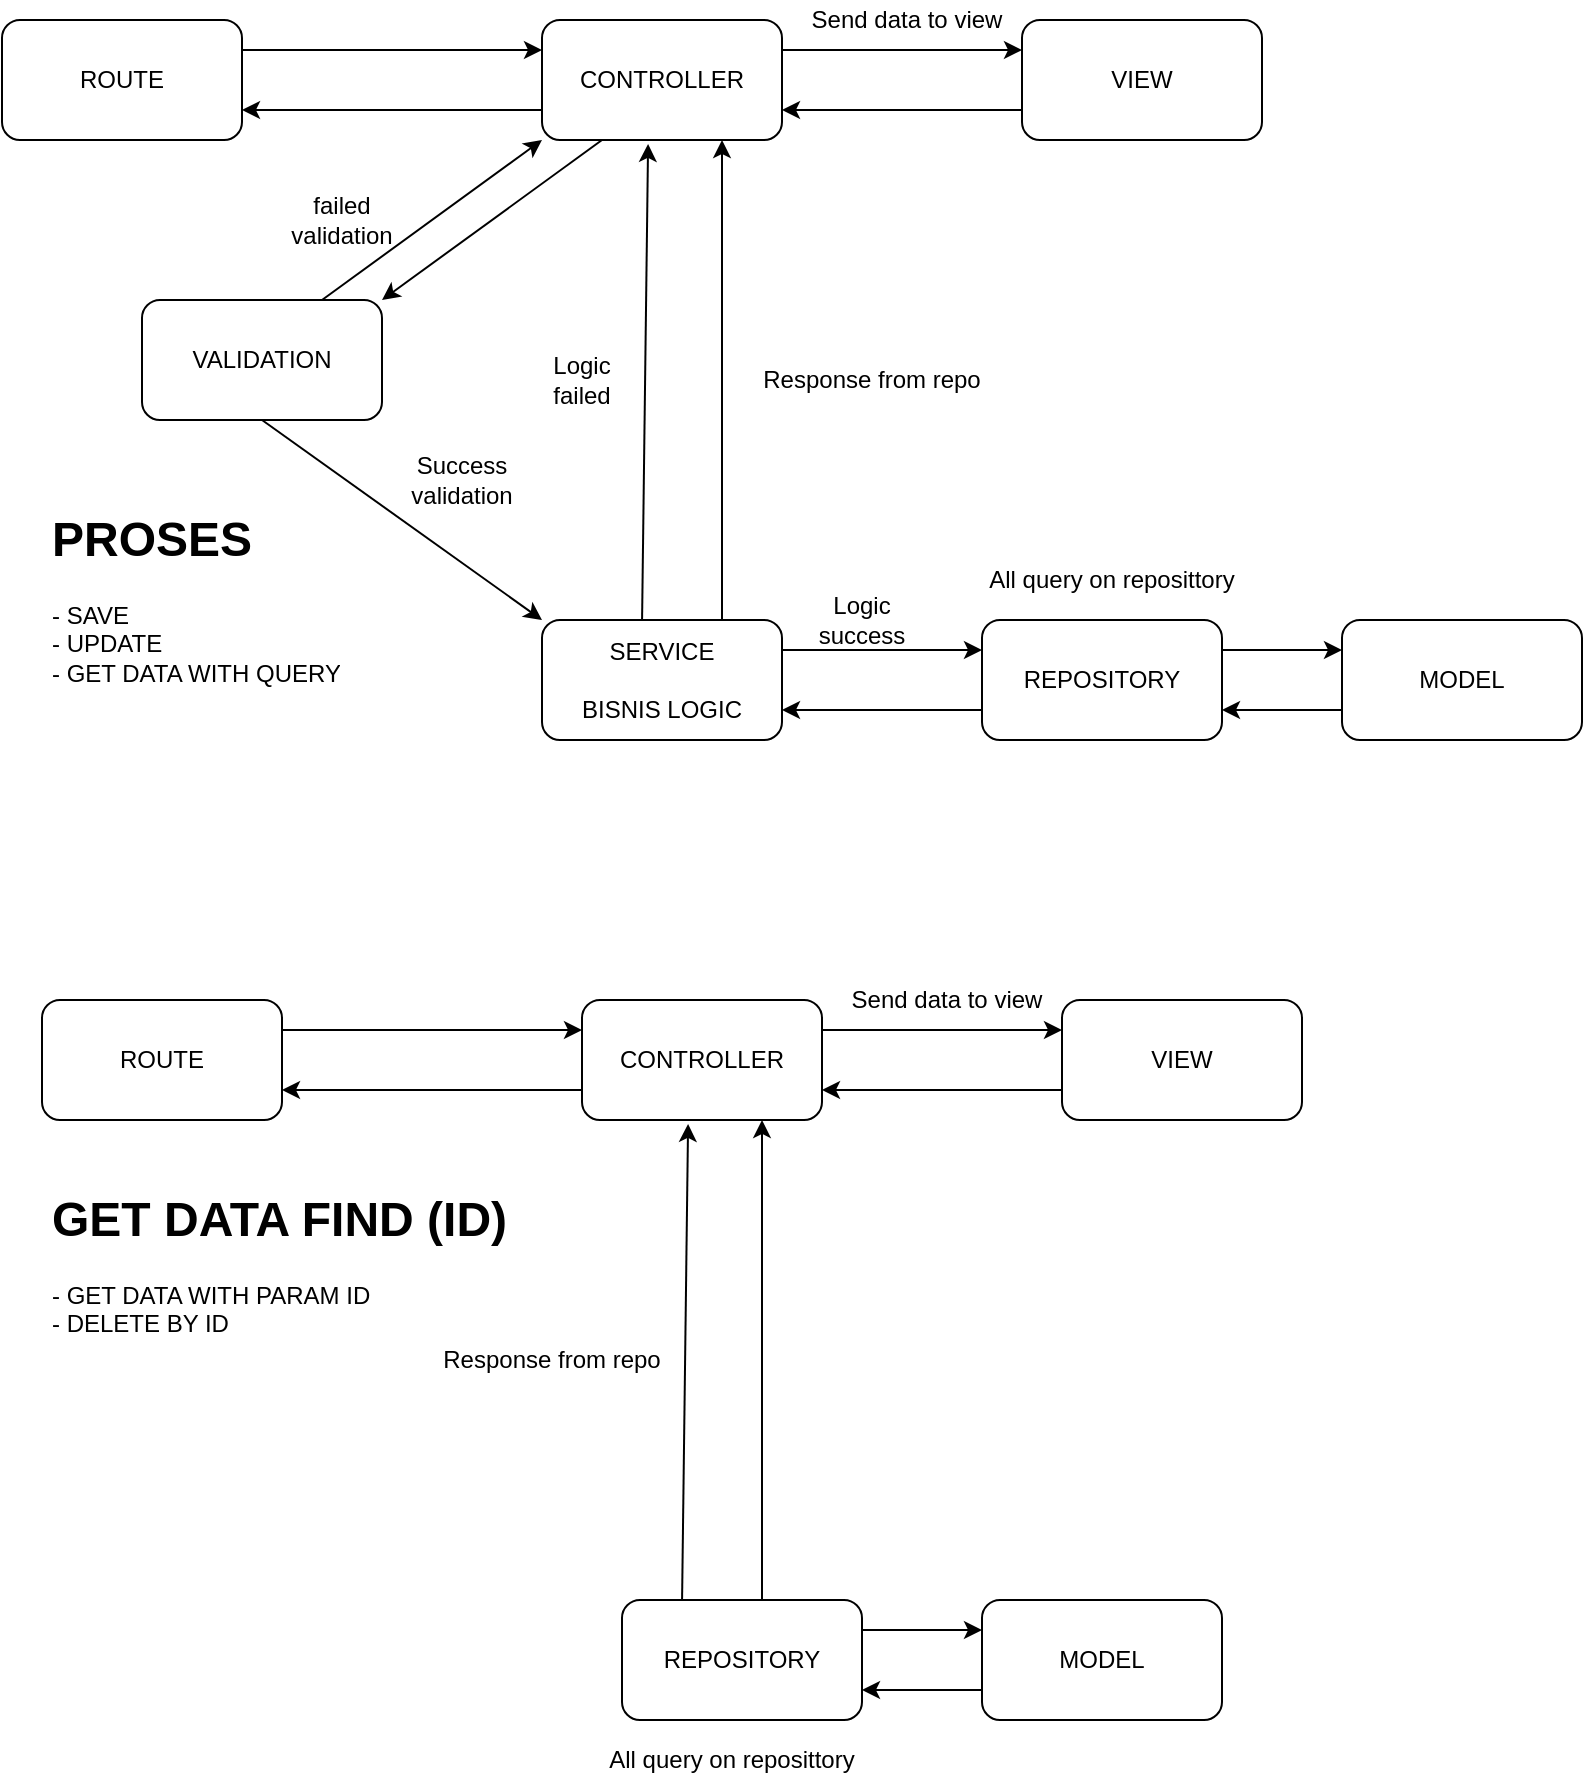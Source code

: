 <mxfile version="12.9.3" type="github">
  <diagram id="luk-lptBpI3I-AvnTJZ9" name="Page-1">
    <mxGraphModel dx="1038" dy="575" grid="1" gridSize="10" guides="1" tooltips="1" connect="1" arrows="1" fold="1" page="1" pageScale="1" pageWidth="850" pageHeight="3000" math="0" shadow="0">
      <root>
        <mxCell id="0" />
        <mxCell id="1" parent="0" />
        <mxCell id="W2P2gU5ogUcAPibVDbyo-1" value="ROUTE" style="rounded=1;whiteSpace=wrap;html=1;" parent="1" vertex="1">
          <mxGeometry x="10" y="50" width="120" height="60" as="geometry" />
        </mxCell>
        <mxCell id="W2P2gU5ogUcAPibVDbyo-2" value="CONTROLLER" style="rounded=1;whiteSpace=wrap;html=1;" parent="1" vertex="1">
          <mxGeometry x="280" y="50" width="120" height="60" as="geometry" />
        </mxCell>
        <mxCell id="W2P2gU5ogUcAPibVDbyo-3" value="&lt;div&gt;SERVICE&lt;/div&gt;&lt;br&gt;BISNIS LOGIC" style="rounded=1;whiteSpace=wrap;html=1;" parent="1" vertex="1">
          <mxGeometry x="280" y="350" width="120" height="60" as="geometry" />
        </mxCell>
        <mxCell id="W2P2gU5ogUcAPibVDbyo-4" value="REPOSITORY" style="rounded=1;whiteSpace=wrap;html=1;" parent="1" vertex="1">
          <mxGeometry x="500" y="350" width="120" height="60" as="geometry" />
        </mxCell>
        <mxCell id="W2P2gU5ogUcAPibVDbyo-5" value="VALIDATION" style="rounded=1;whiteSpace=wrap;html=1;" parent="1" vertex="1">
          <mxGeometry x="80" y="190" width="120" height="60" as="geometry" />
        </mxCell>
        <mxCell id="W2P2gU5ogUcAPibVDbyo-6" value="MODEL" style="rounded=1;whiteSpace=wrap;html=1;" parent="1" vertex="1">
          <mxGeometry x="680" y="350" width="120" height="60" as="geometry" />
        </mxCell>
        <mxCell id="W2P2gU5ogUcAPibVDbyo-8" value="" style="endArrow=classic;html=1;exitX=0.75;exitY=0;exitDx=0;exitDy=0;entryX=0;entryY=1;entryDx=0;entryDy=0;" parent="1" source="W2P2gU5ogUcAPibVDbyo-5" target="W2P2gU5ogUcAPibVDbyo-2" edge="1">
          <mxGeometry width="50" height="50" relative="1" as="geometry">
            <mxPoint x="280" y="290" as="sourcePoint" />
            <mxPoint x="220" y="120" as="targetPoint" />
          </mxGeometry>
        </mxCell>
        <mxCell id="W2P2gU5ogUcAPibVDbyo-9" value="" style="endArrow=classic;html=1;entryX=0;entryY=0;entryDx=0;entryDy=0;exitX=0.5;exitY=1;exitDx=0;exitDy=0;" parent="1" source="W2P2gU5ogUcAPibVDbyo-5" target="W2P2gU5ogUcAPibVDbyo-3" edge="1">
          <mxGeometry width="50" height="50" relative="1" as="geometry">
            <mxPoint x="280" y="290" as="sourcePoint" />
            <mxPoint x="330" y="240" as="targetPoint" />
          </mxGeometry>
        </mxCell>
        <mxCell id="W2P2gU5ogUcAPibVDbyo-11" value="" style="endArrow=classic;html=1;exitX=1;exitY=0.25;exitDx=0;exitDy=0;entryX=0;entryY=0.25;entryDx=0;entryDy=0;" parent="1" source="W2P2gU5ogUcAPibVDbyo-4" target="W2P2gU5ogUcAPibVDbyo-6" edge="1">
          <mxGeometry width="50" height="50" relative="1" as="geometry">
            <mxPoint x="280" y="290" as="sourcePoint" />
            <mxPoint x="330" y="240" as="targetPoint" />
          </mxGeometry>
        </mxCell>
        <mxCell id="W2P2gU5ogUcAPibVDbyo-12" value="" style="endArrow=classic;html=1;exitX=0;exitY=0.75;exitDx=0;exitDy=0;entryX=1;entryY=0.75;entryDx=0;entryDy=0;" parent="1" source="W2P2gU5ogUcAPibVDbyo-6" target="W2P2gU5ogUcAPibVDbyo-4" edge="1">
          <mxGeometry width="50" height="50" relative="1" as="geometry">
            <mxPoint x="280" y="290" as="sourcePoint" />
            <mxPoint x="330" y="240" as="targetPoint" />
          </mxGeometry>
        </mxCell>
        <mxCell id="W2P2gU5ogUcAPibVDbyo-13" value="" style="endArrow=classic;html=1;exitX=1;exitY=0.25;exitDx=0;exitDy=0;entryX=0;entryY=0.25;entryDx=0;entryDy=0;" parent="1" source="W2P2gU5ogUcAPibVDbyo-3" target="W2P2gU5ogUcAPibVDbyo-4" edge="1">
          <mxGeometry width="50" height="50" relative="1" as="geometry">
            <mxPoint x="280" y="290" as="sourcePoint" />
            <mxPoint x="330" y="240" as="targetPoint" />
          </mxGeometry>
        </mxCell>
        <mxCell id="W2P2gU5ogUcAPibVDbyo-14" value="" style="endArrow=classic;html=1;exitX=0;exitY=0.75;exitDx=0;exitDy=0;entryX=1;entryY=0.75;entryDx=0;entryDy=0;" parent="1" source="W2P2gU5ogUcAPibVDbyo-4" target="W2P2gU5ogUcAPibVDbyo-3" edge="1">
          <mxGeometry width="50" height="50" relative="1" as="geometry">
            <mxPoint x="280" y="290" as="sourcePoint" />
            <mxPoint x="330" y="240" as="targetPoint" />
          </mxGeometry>
        </mxCell>
        <mxCell id="W2P2gU5ogUcAPibVDbyo-15" value="" style="endArrow=classic;html=1;exitX=0.75;exitY=0;exitDx=0;exitDy=0;entryX=0.75;entryY=1;entryDx=0;entryDy=0;" parent="1" source="W2P2gU5ogUcAPibVDbyo-3" target="W2P2gU5ogUcAPibVDbyo-2" edge="1">
          <mxGeometry width="50" height="50" relative="1" as="geometry">
            <mxPoint x="280" y="290" as="sourcePoint" />
            <mxPoint x="330" y="240" as="targetPoint" />
          </mxGeometry>
        </mxCell>
        <mxCell id="W2P2gU5ogUcAPibVDbyo-17" value="" style="endArrow=classic;html=1;exitX=1;exitY=0.25;exitDx=0;exitDy=0;entryX=0;entryY=0.25;entryDx=0;entryDy=0;" parent="1" source="W2P2gU5ogUcAPibVDbyo-1" target="W2P2gU5ogUcAPibVDbyo-2" edge="1">
          <mxGeometry width="50" height="50" relative="1" as="geometry">
            <mxPoint x="280" y="250" as="sourcePoint" />
            <mxPoint x="330" y="200" as="targetPoint" />
          </mxGeometry>
        </mxCell>
        <mxCell id="W2P2gU5ogUcAPibVDbyo-18" value="" style="endArrow=classic;html=1;exitX=0;exitY=0.75;exitDx=0;exitDy=0;entryX=1;entryY=0.75;entryDx=0;entryDy=0;" parent="1" source="W2P2gU5ogUcAPibVDbyo-2" target="W2P2gU5ogUcAPibVDbyo-1" edge="1">
          <mxGeometry width="50" height="50" relative="1" as="geometry">
            <mxPoint x="280" y="250" as="sourcePoint" />
            <mxPoint x="330" y="200" as="targetPoint" />
          </mxGeometry>
        </mxCell>
        <mxCell id="W2P2gU5ogUcAPibVDbyo-19" value="&lt;div&gt;VIEW&lt;/div&gt;" style="rounded=1;whiteSpace=wrap;html=1;" parent="1" vertex="1">
          <mxGeometry x="520" y="50" width="120" height="60" as="geometry" />
        </mxCell>
        <mxCell id="W2P2gU5ogUcAPibVDbyo-20" value="" style="endArrow=classic;html=1;exitX=0;exitY=0.75;exitDx=0;exitDy=0;entryX=1;entryY=0.75;entryDx=0;entryDy=0;" parent="1" source="W2P2gU5ogUcAPibVDbyo-19" target="W2P2gU5ogUcAPibVDbyo-2" edge="1">
          <mxGeometry width="50" height="50" relative="1" as="geometry">
            <mxPoint x="280" y="250" as="sourcePoint" />
            <mxPoint x="330" y="200" as="targetPoint" />
          </mxGeometry>
        </mxCell>
        <mxCell id="W2P2gU5ogUcAPibVDbyo-21" value="" style="endArrow=classic;html=1;exitX=1;exitY=0.25;exitDx=0;exitDy=0;entryX=0;entryY=0.25;entryDx=0;entryDy=0;" parent="1" source="W2P2gU5ogUcAPibVDbyo-2" target="W2P2gU5ogUcAPibVDbyo-19" edge="1">
          <mxGeometry width="50" height="50" relative="1" as="geometry">
            <mxPoint x="280" y="250" as="sourcePoint" />
            <mxPoint x="330" y="200" as="targetPoint" />
          </mxGeometry>
        </mxCell>
        <mxCell id="W2P2gU5ogUcAPibVDbyo-23" value="&lt;h1&gt;PROSES&lt;/h1&gt;&lt;div&gt;- SAVE&lt;/div&gt;&lt;div&gt;- UPDATE&lt;/div&gt;&lt;div&gt;- GET DATA WITH QUERY&lt;/div&gt;" style="text;html=1;strokeColor=none;fillColor=none;spacing=5;spacingTop=-20;whiteSpace=wrap;overflow=hidden;rounded=0;" parent="1" vertex="1">
          <mxGeometry x="30" y="290" width="220" height="100" as="geometry" />
        </mxCell>
        <mxCell id="W2P2gU5ogUcAPibVDbyo-24" value="" style="endArrow=classic;html=1;entryX=1;entryY=0;entryDx=0;entryDy=0;exitX=0.25;exitY=1;exitDx=0;exitDy=0;" parent="1" source="W2P2gU5ogUcAPibVDbyo-2" target="W2P2gU5ogUcAPibVDbyo-5" edge="1">
          <mxGeometry width="50" height="50" relative="1" as="geometry">
            <mxPoint x="260" y="180" as="sourcePoint" />
            <mxPoint x="330" y="200" as="targetPoint" />
          </mxGeometry>
        </mxCell>
        <mxCell id="W2P2gU5ogUcAPibVDbyo-25" value="&lt;div&gt;failed validation&lt;/div&gt;" style="text;html=1;strokeColor=none;fillColor=none;align=center;verticalAlign=middle;whiteSpace=wrap;rounded=0;" parent="1" vertex="1">
          <mxGeometry x="160" y="140" width="40" height="20" as="geometry" />
        </mxCell>
        <mxCell id="W2P2gU5ogUcAPibVDbyo-27" value="Success validation" style="text;html=1;strokeColor=none;fillColor=none;align=center;verticalAlign=middle;whiteSpace=wrap;rounded=0;" parent="1" vertex="1">
          <mxGeometry x="220" y="270" width="40" height="20" as="geometry" />
        </mxCell>
        <mxCell id="W2P2gU5ogUcAPibVDbyo-28" value="Logic success" style="text;html=1;strokeColor=none;fillColor=none;align=center;verticalAlign=middle;whiteSpace=wrap;rounded=0;" parent="1" vertex="1">
          <mxGeometry x="420" y="340" width="40" height="20" as="geometry" />
        </mxCell>
        <mxCell id="W2P2gU5ogUcAPibVDbyo-29" value="" style="endArrow=classic;html=1;exitX=0.417;exitY=0;exitDx=0;exitDy=0;exitPerimeter=0;entryX=0.442;entryY=1.033;entryDx=0;entryDy=0;entryPerimeter=0;" parent="1" source="W2P2gU5ogUcAPibVDbyo-3" target="W2P2gU5ogUcAPibVDbyo-2" edge="1">
          <mxGeometry width="50" height="50" relative="1" as="geometry">
            <mxPoint x="280" y="250" as="sourcePoint" />
            <mxPoint x="330" y="200" as="targetPoint" />
          </mxGeometry>
        </mxCell>
        <mxCell id="W2P2gU5ogUcAPibVDbyo-32" value="Logic failed" style="text;html=1;strokeColor=none;fillColor=none;align=center;verticalAlign=middle;whiteSpace=wrap;rounded=0;" parent="1" vertex="1">
          <mxGeometry x="280" y="220" width="40" height="20" as="geometry" />
        </mxCell>
        <mxCell id="W2P2gU5ogUcAPibVDbyo-34" value="Response from repo" style="text;html=1;strokeColor=none;fillColor=none;align=center;verticalAlign=middle;whiteSpace=wrap;rounded=0;" parent="1" vertex="1">
          <mxGeometry x="380" y="220" width="130" height="20" as="geometry" />
        </mxCell>
        <mxCell id="W2P2gU5ogUcAPibVDbyo-35" value="Send data to view" style="text;html=1;strokeColor=none;fillColor=none;align=center;verticalAlign=middle;whiteSpace=wrap;rounded=0;" parent="1" vertex="1">
          <mxGeometry x="405" y="40" width="115" height="20" as="geometry" />
        </mxCell>
        <mxCell id="W2P2gU5ogUcAPibVDbyo-37" value="All query on reposittory" style="text;html=1;strokeColor=none;fillColor=none;align=center;verticalAlign=middle;whiteSpace=wrap;rounded=0;" parent="1" vertex="1">
          <mxGeometry x="490" y="320" width="150" height="20" as="geometry" />
        </mxCell>
        <mxCell id="qvVug3DaQenadUw8ivpM-85" value="ROUTE" style="rounded=1;whiteSpace=wrap;html=1;" vertex="1" parent="1">
          <mxGeometry x="30" y="540" width="120" height="60" as="geometry" />
        </mxCell>
        <mxCell id="qvVug3DaQenadUw8ivpM-86" value="CONTROLLER" style="rounded=1;whiteSpace=wrap;html=1;" vertex="1" parent="1">
          <mxGeometry x="300" y="540" width="120" height="60" as="geometry" />
        </mxCell>
        <mxCell id="qvVug3DaQenadUw8ivpM-88" value="REPOSITORY" style="rounded=1;whiteSpace=wrap;html=1;" vertex="1" parent="1">
          <mxGeometry x="320" y="840" width="120" height="60" as="geometry" />
        </mxCell>
        <mxCell id="qvVug3DaQenadUw8ivpM-90" value="MODEL" style="rounded=1;whiteSpace=wrap;html=1;" vertex="1" parent="1">
          <mxGeometry x="500" y="840" width="120" height="60" as="geometry" />
        </mxCell>
        <mxCell id="qvVug3DaQenadUw8ivpM-93" value="" style="endArrow=classic;html=1;exitX=1;exitY=0.25;exitDx=0;exitDy=0;entryX=0;entryY=0.25;entryDx=0;entryDy=0;" edge="1" source="qvVug3DaQenadUw8ivpM-88" target="qvVug3DaQenadUw8ivpM-90" parent="1">
          <mxGeometry width="50" height="50" relative="1" as="geometry">
            <mxPoint x="100" y="780" as="sourcePoint" />
            <mxPoint x="150" y="730" as="targetPoint" />
          </mxGeometry>
        </mxCell>
        <mxCell id="qvVug3DaQenadUw8ivpM-94" value="" style="endArrow=classic;html=1;exitX=0;exitY=0.75;exitDx=0;exitDy=0;entryX=1;entryY=0.75;entryDx=0;entryDy=0;" edge="1" source="qvVug3DaQenadUw8ivpM-90" target="qvVug3DaQenadUw8ivpM-88" parent="1">
          <mxGeometry width="50" height="50" relative="1" as="geometry">
            <mxPoint x="100" y="780" as="sourcePoint" />
            <mxPoint x="150" y="730" as="targetPoint" />
          </mxGeometry>
        </mxCell>
        <mxCell id="qvVug3DaQenadUw8ivpM-97" value="" style="endArrow=classic;html=1;exitX=0.75;exitY=0;exitDx=0;exitDy=0;entryX=0.75;entryY=1;entryDx=0;entryDy=0;" edge="1" target="qvVug3DaQenadUw8ivpM-86" parent="1">
          <mxGeometry width="50" height="50" relative="1" as="geometry">
            <mxPoint x="390" y="840" as="sourcePoint" />
            <mxPoint x="350" y="730" as="targetPoint" />
          </mxGeometry>
        </mxCell>
        <mxCell id="qvVug3DaQenadUw8ivpM-98" value="" style="endArrow=classic;html=1;exitX=1;exitY=0.25;exitDx=0;exitDy=0;entryX=0;entryY=0.25;entryDx=0;entryDy=0;" edge="1" source="qvVug3DaQenadUw8ivpM-85" target="qvVug3DaQenadUw8ivpM-86" parent="1">
          <mxGeometry width="50" height="50" relative="1" as="geometry">
            <mxPoint x="300" y="740" as="sourcePoint" />
            <mxPoint x="350" y="690" as="targetPoint" />
          </mxGeometry>
        </mxCell>
        <mxCell id="qvVug3DaQenadUw8ivpM-99" value="" style="endArrow=classic;html=1;exitX=0;exitY=0.75;exitDx=0;exitDy=0;entryX=1;entryY=0.75;entryDx=0;entryDy=0;" edge="1" source="qvVug3DaQenadUw8ivpM-86" target="qvVug3DaQenadUw8ivpM-85" parent="1">
          <mxGeometry width="50" height="50" relative="1" as="geometry">
            <mxPoint x="300" y="740" as="sourcePoint" />
            <mxPoint x="350" y="690" as="targetPoint" />
          </mxGeometry>
        </mxCell>
        <mxCell id="qvVug3DaQenadUw8ivpM-100" value="&lt;div&gt;VIEW&lt;/div&gt;" style="rounded=1;whiteSpace=wrap;html=1;" vertex="1" parent="1">
          <mxGeometry x="540" y="540" width="120" height="60" as="geometry" />
        </mxCell>
        <mxCell id="qvVug3DaQenadUw8ivpM-101" value="" style="endArrow=classic;html=1;exitX=0;exitY=0.75;exitDx=0;exitDy=0;entryX=1;entryY=0.75;entryDx=0;entryDy=0;" edge="1" source="qvVug3DaQenadUw8ivpM-100" target="qvVug3DaQenadUw8ivpM-86" parent="1">
          <mxGeometry width="50" height="50" relative="1" as="geometry">
            <mxPoint x="300" y="740" as="sourcePoint" />
            <mxPoint x="350" y="690" as="targetPoint" />
          </mxGeometry>
        </mxCell>
        <mxCell id="qvVug3DaQenadUw8ivpM-102" value="" style="endArrow=classic;html=1;exitX=1;exitY=0.25;exitDx=0;exitDy=0;entryX=0;entryY=0.25;entryDx=0;entryDy=0;" edge="1" source="qvVug3DaQenadUw8ivpM-86" target="qvVug3DaQenadUw8ivpM-100" parent="1">
          <mxGeometry width="50" height="50" relative="1" as="geometry">
            <mxPoint x="300" y="740" as="sourcePoint" />
            <mxPoint x="350" y="690" as="targetPoint" />
          </mxGeometry>
        </mxCell>
        <mxCell id="qvVug3DaQenadUw8ivpM-103" value="&lt;h1&gt;GET DATA FIND (ID)&lt;/h1&gt;&lt;div&gt;- GET DATA WITH PARAM ID&lt;/div&gt;&lt;div&gt;- DELETE BY ID&lt;br&gt;&lt;/div&gt;" style="text;html=1;strokeColor=none;fillColor=none;spacing=5;spacingTop=-20;whiteSpace=wrap;overflow=hidden;rounded=0;" vertex="1" parent="1">
          <mxGeometry x="30" y="630" width="250" height="100" as="geometry" />
        </mxCell>
        <mxCell id="qvVug3DaQenadUw8ivpM-108" value="" style="endArrow=classic;html=1;exitX=0.417;exitY=0;exitDx=0;exitDy=0;exitPerimeter=0;entryX=0.442;entryY=1.033;entryDx=0;entryDy=0;entryPerimeter=0;" edge="1" target="qvVug3DaQenadUw8ivpM-86" parent="1">
          <mxGeometry width="50" height="50" relative="1" as="geometry">
            <mxPoint x="350.04" y="840" as="sourcePoint" />
            <mxPoint x="350" y="690" as="targetPoint" />
          </mxGeometry>
        </mxCell>
        <mxCell id="qvVug3DaQenadUw8ivpM-110" value="Response from repo" style="text;html=1;strokeColor=none;fillColor=none;align=center;verticalAlign=middle;whiteSpace=wrap;rounded=0;" vertex="1" parent="1">
          <mxGeometry x="220" y="710" width="130" height="20" as="geometry" />
        </mxCell>
        <mxCell id="qvVug3DaQenadUw8ivpM-111" value="Send data to view" style="text;html=1;strokeColor=none;fillColor=none;align=center;verticalAlign=middle;whiteSpace=wrap;rounded=0;" vertex="1" parent="1">
          <mxGeometry x="425" y="530" width="115" height="20" as="geometry" />
        </mxCell>
        <mxCell id="qvVug3DaQenadUw8ivpM-112" value="All query on reposittory" style="text;html=1;strokeColor=none;fillColor=none;align=center;verticalAlign=middle;whiteSpace=wrap;rounded=0;" vertex="1" parent="1">
          <mxGeometry x="300" y="910" width="150" height="20" as="geometry" />
        </mxCell>
      </root>
    </mxGraphModel>
  </diagram>
</mxfile>
